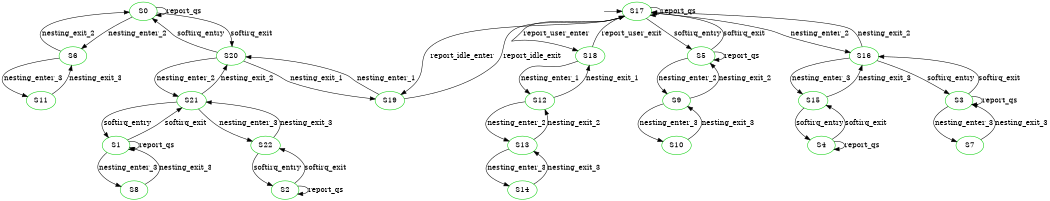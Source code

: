 digraph state_automaton {
	center = true;
	size = "7,11";
	{node [shape = ellipse] "S0"};
	{node [shape = plaintext] "S0"};
	{node [shape = ellipse] "S1"};
	{node [shape = plaintext] "S1"};
	{node [shape = ellipse] "S10"};
	{node [shape = plaintext] "S10"};
	{node [shape = ellipse] "S11"};
	{node [shape = plaintext] "S11"};
	{node [shape = ellipse] "S12"};
	{node [shape = plaintext] "S12"};
	{node [shape = ellipse] "S13"};
	{node [shape = plaintext] "S13"};
	{node [shape = ellipse] "S14"};
	{node [shape = plaintext] "S14"};
	{node [shape = ellipse] "S15"};
	{node [shape = plaintext] "S15"};
	{node [shape = ellipse] "S16"};
	{node [shape = plaintext] "S16"};
	{node [shape = plaintext, style=invis, label=""] "__init_S17"};
	{node [shape = ellipse] "S17"};
	{node [shape = plaintext] "S17"};
	{node [shape = ellipse] "S18"};
	{node [shape = plaintext] "S18"};
	{node [shape = ellipse] "S19"};
	{node [shape = plaintext] "S19"};
	{node [shape = ellipse] "S2"};
	{node [shape = plaintext] "S2"};
	{node [shape = ellipse] "S20"};
	{node [shape = plaintext] "S20"};
	{node [shape = ellipse] "S21"};
	{node [shape = plaintext] "S21"};
	{node [shape = ellipse] "S22"};
	{node [shape = plaintext] "S22"};
	{node [shape = ellipse] "S3"};
	{node [shape = plaintext] "S3"};
	{node [shape = ellipse] "S4"};
	{node [shape = plaintext] "S4"};
	{node [shape = ellipse] "S5"};
	{node [shape = plaintext] "S5"};
	{node [shape = ellipse] "S6"};
	{node [shape = plaintext] "S6"};
	{node [shape = ellipse] "S7"};
	{node [shape = plaintext] "S7"};
	{node [shape = ellipse] "S8"};
	{node [shape = plaintext] "S8"};
	{node [shape = ellipse] "S9"};
	{node [shape = plaintext] "S9"};
	"__init_S17" -> "S17";
	"S0" [label = "S0", color = green3]; 
	"S0" -> "S0" [ label = "report_qs" ];
	"S0" -> "S20" [ label = "softirq_exit" ];
	"S0" -> "S6" [ label = "nesting_enter_2" ];
	"S1" [label = "S1", color = green3]; 
	"S1" -> "S1" [ label = "report_qs" ];
	"S1" -> "S21" [ label = "softirq_exit" ];
	"S1" -> "S8" [ label = "nesting_enter_3" ];
	"S10" [label = "S10", color = green3]; 
	"S10" -> "S9" [ label = "nesting_exit_3" ];
	"S11" [label = "S11", color = green3]; 
	"S11" -> "S6" [ label = "nesting_exit_3" ];
	"S12" [label = "S12", color = green3]; 
	"S12" -> "S13" [ label = "nesting_enter_2" ];
	"S12" -> "S18" [ label = "nesting_exit_1" ];
	"S13" [label = "S13", color = green3]; 
	"S13" -> "S12" [ label = "nesting_exit_2" ];
	"S13" -> "S14" [ label = "nesting_enter_3" ];
	"S14" [label = "S14", color = green3]; 
	"S14" -> "S13" [ label = "nesting_exit_3" ];
	"S15" [label = "S15", color = green3]; 
	"S15" -> "S16" [ label = "nesting_exit_3" ];
	"S15" -> "S4" [ label = "softirq_entry" ];
	"S16" [label = "S16", color = green3]; 
	"S16" -> "S15" [ label = "nesting_enter_3" ];
	"S16" -> "S17" [ label = "nesting_exit_2" ];
	"S16" -> "S3" [ label = "softirq_entry" ];
	"S17" [label = "S17", color = green3]; 
	"S17" -> "S16" [ label = "nesting_enter_2" ];
	"S17" -> "S17" [ label = "report_qs" ];
	"S17" -> "S18" [ label = "report_user_enter" ];
	"S17" -> "S19" [ label = "report_idle_enter" ];
	"S17" -> "S5" [ label = "softirq_entry" ];
	"S18" [label = "S18", color = green3]; 
	"S18" -> "S12" [ label = "nesting_enter_1" ];
	"S18" -> "S17" [ label = "report_user_exit" ];
	"S19" [label = "S19", color = green3]; 
	"S19" -> "S17" [ label = "report_idle_exit" ];
	"S19" -> "S20" [ label = "nesting_enter_1" ];
	"S2" [label = "S2", color = green3]; 
	"S2" -> "S2" [ label = "report_qs" ];
	"S2" -> "S22" [ label = "softirq_exit" ];
	"S20" [label = "S20", color = green3]; 
	"S20" -> "S0" [ label = "softirq_entry" ];
	"S20" -> "S19" [ label = "nesting_exit_1" ];
	"S20" -> "S21" [ label = "nesting_enter_2" ];
	"S21" [label = "S21", color = green3]; 
	"S21" -> "S1" [ label = "softirq_entry" ];
	"S21" -> "S20" [ label = "nesting_exit_2" ];
	"S21" -> "S22" [ label = "nesting_enter_3" ];
	"S22" [label = "S22", color = green3]; 
	"S22" -> "S2" [ label = "softirq_entry" ];
	"S22" -> "S21" [ label = "nesting_exit_3" ];
	"S3" [label = "S3", color = green3]; 
	"S3" -> "S16" [ label = "softirq_exit" ];
	"S3" -> "S3" [ label = "report_qs" ];
	"S3" -> "S7" [ label = "nesting_enter_3" ];
	"S4" [label = "S4", color = green3]; 
	"S4" -> "S15" [ label = "softirq_exit" ];
	"S4" -> "S4" [ label = "report_qs" ];
	"S5" [label = "S5", color = green3]; 
	"S5" -> "S17" [ label = "softirq_exit" ];
	"S5" -> "S5" [ label = "report_qs" ];
	"S5" -> "S9" [ label = "nesting_enter_2" ];
	"S6" [label = "S6", color = green3]; 
	"S6" -> "S0" [ label = "nesting_exit_2" ];
	"S6" -> "S11" [ label = "nesting_enter_3" ];
	"S7" [label = "S7", color = green3]; 
	"S7" -> "S3" [ label = "nesting_exit_3" ];
	"S8" [label = "S8", color = green3]; 
	"S8" -> "S1" [ label = "nesting_exit_3" ];
	"S9" [label = "S9", color = green3]; 
	"S9" -> "S10" [ label = "nesting_enter_3" ];
	"S9" -> "S5" [ label = "nesting_exit_2" ];
	{ rank = min ;
		"__init_S17";
		"S17";
	}
}
